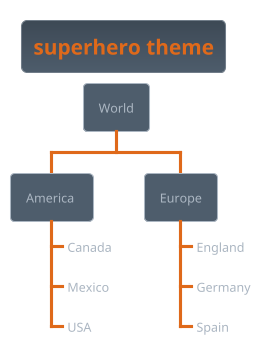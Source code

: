 ' Do not edit
' Theme Gallery
' autogenerated by script
'
@startwbs
!theme superhero
title superhero theme
* World
** America 
***_ Canada 
***_ Mexico
***_ USA
** Europe
***_  England
***_  Germany
***_  Spain
@endwbs
